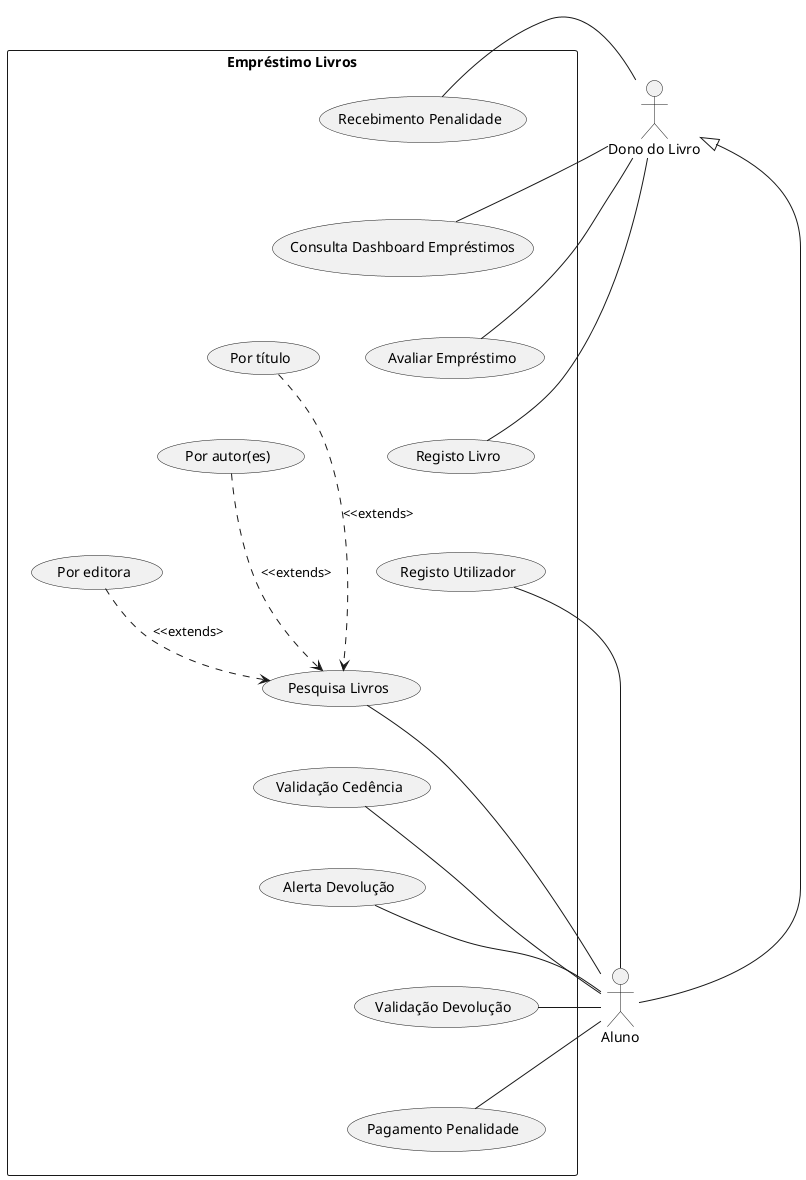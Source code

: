 @startuml "Use Case Diagram"
actor "Aluno" as A
actor "Dono do Livro" as DL
DL <|-- A

rectangle "Empréstimo Livros" as EL {
    usecase "Recebimento Penalidade" as ERP
    usecase "Consulta Dashboard Empréstimos" as ECDE
    usecase "Avaliar Empréstimo" as EAE
    usecase "Registo Livro" as ERL

    usecase "Registo Utilizador" as ERU
    usecase "Pesquisa Livros" as ERPL
    usecase "Por título" as ERPL.T
    usecase "Por editora" as ERPL.E
    usecase "Por autor(es)" as ERPL.A
    usecase "Validação Cedência" as EVC
    usecase "Alerta Devolução" as EAD
    usecase "Validação Devolução" as EVD
    usecase "Pagamento Penalidade" as EPP

    ERPL.T .> ERPL : <<extends>
    ERPL.A .> ERPL : <<extends>
    ERPL.E ..> ERPL : <<extends>

    ERPL.T -[hidden]- ERPL.A
    ERPL.A -[hidden]- ERPL.E


    ERP -[hidden]- ECDE
    ECDE -[hidden]- EAE
    EAE -[hidden]- ERL
    ERL -[hidden]- ERU
    ERU -[hidden]- ERPL
    ERPL -[hidden]- EVC
    EVC -[hidden]- EAD
    EAD -[hidden]- EVD
    EVD -[hidden]- EPP
}

DL -[hidden] EL
A -[hidden] EL

ERU- A
DL - ERL
ERPL - A
EVC - A
EAD - A
EVD - A
DL - EAE
EPP - A
DL - ERP
DL - ECDE

@enduml